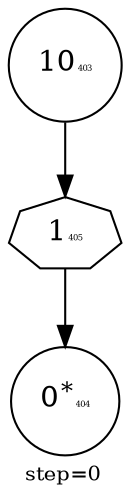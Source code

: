 digraph {
  graph  [labelloc=bottom,labeljust=left,fontsize="10",label="step=0"];
  "403" [shape=circle,peripheries="1",label=<10<FONT POINT-SIZE='4'>403</FONT>>,labelfontcolor=Black,color=black];
  "404" [shape=circle,peripheries="1",label=<0<SUP>*</SUP><FONT POINT-SIZE='4'>404</FONT>>,labelfontcolor=black,color=black];
  "405" [label=<1<FONT POINT-SIZE='4'>405</FONT>>,peripheries="1",color=black,shape=septagon];
  "403" -> "405" [color=black];
  "405" -> "404" [color=black];
}